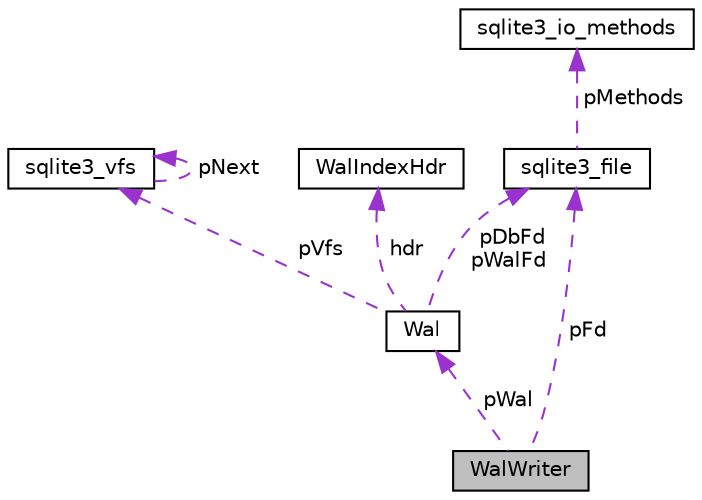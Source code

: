 digraph "WalWriter"
{
  edge [fontname="Helvetica",fontsize="10",labelfontname="Helvetica",labelfontsize="10"];
  node [fontname="Helvetica",fontsize="10",shape=record];
  Node1 [label="WalWriter",height=0.2,width=0.4,color="black", fillcolor="grey75", style="filled", fontcolor="black"];
  Node2 -> Node1 [dir="back",color="darkorchid3",fontsize="10",style="dashed",label=" pFd" ,fontname="Helvetica"];
  Node2 [label="sqlite3_file",height=0.2,width=0.4,color="black", fillcolor="white", style="filled",URL="$structsqlite3__file.html"];
  Node3 -> Node2 [dir="back",color="darkorchid3",fontsize="10",style="dashed",label=" pMethods" ,fontname="Helvetica"];
  Node3 [label="sqlite3_io_methods",height=0.2,width=0.4,color="black", fillcolor="white", style="filled",URL="$structsqlite3__io__methods.html"];
  Node4 -> Node1 [dir="back",color="darkorchid3",fontsize="10",style="dashed",label=" pWal" ,fontname="Helvetica"];
  Node4 [label="Wal",height=0.2,width=0.4,color="black", fillcolor="white", style="filled",URL="$struct_wal.html"];
  Node2 -> Node4 [dir="back",color="darkorchid3",fontsize="10",style="dashed",label=" pDbFd\npWalFd" ,fontname="Helvetica"];
  Node5 -> Node4 [dir="back",color="darkorchid3",fontsize="10",style="dashed",label=" pVfs" ,fontname="Helvetica"];
  Node5 [label="sqlite3_vfs",height=0.2,width=0.4,color="black", fillcolor="white", style="filled",URL="$structsqlite3__vfs.html"];
  Node5 -> Node5 [dir="back",color="darkorchid3",fontsize="10",style="dashed",label=" pNext" ,fontname="Helvetica"];
  Node6 -> Node4 [dir="back",color="darkorchid3",fontsize="10",style="dashed",label=" hdr" ,fontname="Helvetica"];
  Node6 [label="WalIndexHdr",height=0.2,width=0.4,color="black", fillcolor="white", style="filled",URL="$struct_wal_index_hdr.html"];
}
